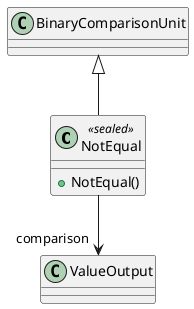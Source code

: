 @startuml
class NotEqual <<sealed>> {
    + NotEqual()
}
BinaryComparisonUnit <|-- NotEqual
NotEqual --> "comparison" ValueOutput
@enduml
